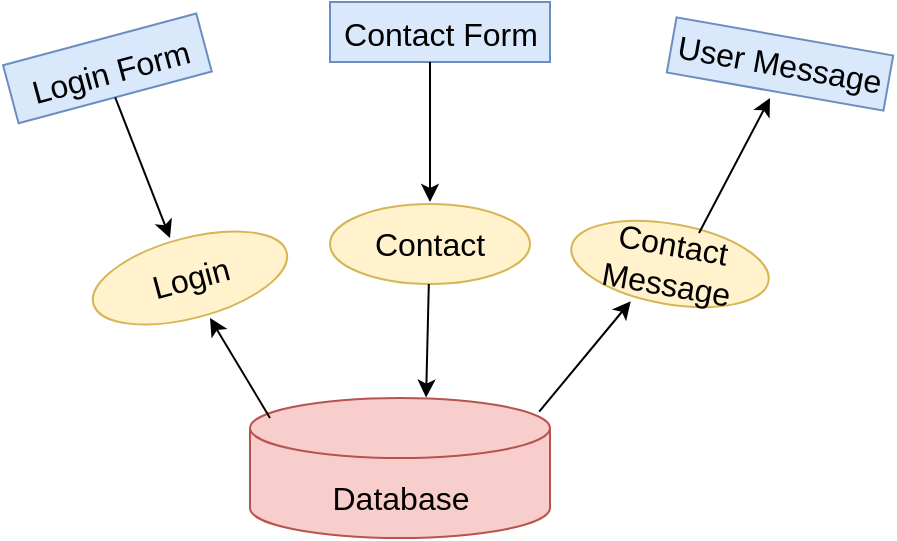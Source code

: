 <mxfile version="14.4.8" type="github" pages="2">
  <diagram id="hxi2fCgUnI-i9y5NMtJ3" name="Page-1">
    <mxGraphModel dx="1582" dy="954" grid="1" gridSize="10" guides="1" tooltips="1" connect="1" arrows="1" fold="1" page="1" pageScale="1" pageWidth="850" pageHeight="1100" math="0" shadow="0">
      <root>
        <mxCell id="0" />
        <mxCell id="1" parent="0" />
        <mxCell id="Qh9pc1T8GB9FEnfaFAYC-2" value="" style="shape=cylinder3;whiteSpace=wrap;html=1;boundedLbl=1;backgroundOutline=1;size=15;fillColor=#f8cecc;strokeColor=#b85450;" vertex="1" parent="1">
          <mxGeometry x="350" y="480" width="150" height="70" as="geometry" />
        </mxCell>
        <mxCell id="Qh9pc1T8GB9FEnfaFAYC-3" value="Database" style="text;html=1;align=center;verticalAlign=middle;resizable=0;points=[];autosize=1;fontSize=16;" vertex="1" parent="1">
          <mxGeometry x="385" y="520" width="80" height="20" as="geometry" />
        </mxCell>
        <mxCell id="Qh9pc1T8GB9FEnfaFAYC-5" value="" style="endArrow=classic;html=1;fontSize=16;" edge="1" parent="1">
          <mxGeometry width="50" height="50" relative="1" as="geometry">
            <mxPoint x="360" y="490" as="sourcePoint" />
            <mxPoint x="330" y="440" as="targetPoint" />
          </mxGeometry>
        </mxCell>
        <mxCell id="Qh9pc1T8GB9FEnfaFAYC-6" value="" style="ellipse;whiteSpace=wrap;html=1;fontSize=16;fillColor=#fff2cc;strokeColor=#d6b656;rotation=-15;" vertex="1" parent="1">
          <mxGeometry x="270" y="400" width="100" height="40" as="geometry" />
        </mxCell>
        <mxCell id="Qh9pc1T8GB9FEnfaFAYC-7" value="Login" style="text;html=1;align=center;verticalAlign=middle;resizable=0;points=[];autosize=1;fontSize=16;rotation=-15;" vertex="1" parent="1">
          <mxGeometry x="295" y="410" width="50" height="20" as="geometry" />
        </mxCell>
        <mxCell id="Qh9pc1T8GB9FEnfaFAYC-9" value="" style="rounded=0;whiteSpace=wrap;html=1;fontSize=16;fillColor=#dae8fc;strokeColor=#6c8ebf;rotation=-15;" vertex="1" parent="1">
          <mxGeometry x="228.71" y="300.17" width="100" height="30" as="geometry" />
        </mxCell>
        <mxCell id="Qh9pc1T8GB9FEnfaFAYC-10" value="Login Form" style="text;html=1;align=center;verticalAlign=middle;resizable=0;points=[];autosize=1;fontSize=16;rotation=-15;" vertex="1" parent="1">
          <mxGeometry x="230" y="307" width="100" height="20" as="geometry" />
        </mxCell>
        <mxCell id="Qh9pc1T8GB9FEnfaFAYC-11" value="" style="endArrow=classic;html=1;fontSize=16;exitX=0.5;exitY=1;exitDx=0;exitDy=0;" edge="1" parent="1" source="Qh9pc1T8GB9FEnfaFAYC-9">
          <mxGeometry width="50" height="50" relative="1" as="geometry">
            <mxPoint x="280" y="340" as="sourcePoint" />
            <mxPoint x="310" y="400" as="targetPoint" />
          </mxGeometry>
        </mxCell>
        <mxCell id="Qh9pc1T8GB9FEnfaFAYC-13" value="" style="rounded=0;whiteSpace=wrap;html=1;fontSize=16;fillColor=#dae8fc;strokeColor=#6c8ebf;" vertex="1" parent="1">
          <mxGeometry x="390" y="282" width="110" height="30" as="geometry" />
        </mxCell>
        <mxCell id="Qh9pc1T8GB9FEnfaFAYC-14" value="Contact Form" style="text;html=1;strokeColor=none;fillColor=none;align=center;verticalAlign=middle;whiteSpace=wrap;rounded=0;fontSize=16;" vertex="1" parent="1">
          <mxGeometry x="372.5" y="288" width="145" height="20" as="geometry" />
        </mxCell>
        <mxCell id="Qh9pc1T8GB9FEnfaFAYC-15" value="" style="endArrow=classic;html=1;fontSize=16;" edge="1" parent="1">
          <mxGeometry width="50" height="50" relative="1" as="geometry">
            <mxPoint x="440" y="312" as="sourcePoint" />
            <mxPoint x="440" y="382" as="targetPoint" />
          </mxGeometry>
        </mxCell>
        <mxCell id="Qh9pc1T8GB9FEnfaFAYC-16" value="" style="ellipse;whiteSpace=wrap;html=1;fontSize=16;fillColor=#fff2cc;strokeColor=#d6b656;" vertex="1" parent="1">
          <mxGeometry x="390" y="383" width="100" height="40" as="geometry" />
        </mxCell>
        <mxCell id="Qh9pc1T8GB9FEnfaFAYC-17" value="Contact" style="text;html=1;strokeColor=none;fillColor=none;align=center;verticalAlign=middle;whiteSpace=wrap;rounded=0;fontSize=16;" vertex="1" parent="1">
          <mxGeometry x="420" y="393" width="40" height="20" as="geometry" />
        </mxCell>
        <mxCell id="Qh9pc1T8GB9FEnfaFAYC-19" value="" style="endArrow=classic;html=1;fontSize=16;entryX=0.587;entryY=-0.003;entryDx=0;entryDy=0;entryPerimeter=0;" edge="1" parent="1" target="Qh9pc1T8GB9FEnfaFAYC-2">
          <mxGeometry width="50" height="50" relative="1" as="geometry">
            <mxPoint x="439.41" y="423" as="sourcePoint" />
            <mxPoint x="439.41" y="470" as="targetPoint" />
            <Array as="points" />
          </mxGeometry>
        </mxCell>
        <mxCell id="Qh9pc1T8GB9FEnfaFAYC-20" value="Contact Message" style="ellipse;whiteSpace=wrap;html=1;fontSize=16;fillColor=#fff2cc;strokeColor=#d6b656;rotation=10;" vertex="1" parent="1">
          <mxGeometry x="510" y="393" width="100" height="40" as="geometry" />
        </mxCell>
        <mxCell id="Qh9pc1T8GB9FEnfaFAYC-22" value="" style="endArrow=classic;html=1;fontSize=16;entryX=0.339;entryY=1.043;entryDx=0;entryDy=0;entryPerimeter=0;exitX=0.964;exitY=0.098;exitDx=0;exitDy=0;exitPerimeter=0;" edge="1" parent="1" source="Qh9pc1T8GB9FEnfaFAYC-2" target="Qh9pc1T8GB9FEnfaFAYC-20">
          <mxGeometry width="50" height="50" relative="1" as="geometry">
            <mxPoint x="500" y="480" as="sourcePoint" />
            <mxPoint x="480.0" y="440" as="targetPoint" />
          </mxGeometry>
        </mxCell>
        <mxCell id="Qh9pc1T8GB9FEnfaFAYC-25" value="User Message" style="rounded=0;whiteSpace=wrap;html=1;fontSize=16;fillColor=#dae8fc;strokeColor=#6c8ebf;rotation=10;" vertex="1" parent="1">
          <mxGeometry x="560" y="299" width="110" height="28" as="geometry" />
        </mxCell>
        <mxCell id="Qh9pc1T8GB9FEnfaFAYC-26" value="" style="endArrow=classic;html=1;fontSize=16;exitX=0.616;exitY=0.055;exitDx=0;exitDy=0;exitPerimeter=0;" edge="1" parent="1" source="Qh9pc1T8GB9FEnfaFAYC-20">
          <mxGeometry width="50" height="50" relative="1" as="geometry">
            <mxPoint x="580.0" y="363.27" as="sourcePoint" />
            <mxPoint x="610" y="330" as="targetPoint" />
          </mxGeometry>
        </mxCell>
      </root>
    </mxGraphModel>
  </diagram>
  <diagram id="WnAlb0yyAgPtq8_YSnJn" name="Page-2">
    <mxGraphModel dx="1318" dy="795" grid="1" gridSize="10" guides="1" tooltips="1" connect="1" arrows="1" fold="1" page="1" pageScale="1" pageWidth="850" pageHeight="1100" math="0" shadow="0">
      <root>
        <mxCell id="ucK1-6Pz3EiGGAW2FMsf-0" />
        <mxCell id="ucK1-6Pz3EiGGAW2FMsf-1" parent="ucK1-6Pz3EiGGAW2FMsf-0" />
        <mxCell id="ucK1-6Pz3EiGGAW2FMsf-2" value="" style="rounded=0;whiteSpace=wrap;html=1;fontSize=16;" vertex="1" parent="ucK1-6Pz3EiGGAW2FMsf-1">
          <mxGeometry x="40" y="70" width="80" height="40" as="geometry" />
        </mxCell>
        <mxCell id="ucK1-6Pz3EiGGAW2FMsf-3" value="" style="rounded=1;whiteSpace=wrap;html=1;fontSize=16;" vertex="1" parent="ucK1-6Pz3EiGGAW2FMsf-1">
          <mxGeometry x="20" y="20" width="620" height="120" as="geometry" />
        </mxCell>
        <mxCell id="ucK1-6Pz3EiGGAW2FMsf-4" value="Legend" style="text;html=1;strokeColor=none;fillColor=none;align=center;verticalAlign=middle;whiteSpace=wrap;rounded=0;fontSize=16;" vertex="1" parent="ucK1-6Pz3EiGGAW2FMsf-1">
          <mxGeometry x="210" y="30" width="40" height="20" as="geometry" />
        </mxCell>
        <mxCell id="ucK1-6Pz3EiGGAW2FMsf-5" value="Entity" style="rounded=0;whiteSpace=wrap;html=1;fontSize=16;fillColor=#d5e8d4;strokeColor=#82b366;" vertex="1" parent="ucK1-6Pz3EiGGAW2FMsf-1">
          <mxGeometry x="40" y="60" width="100" height="50" as="geometry" />
        </mxCell>
        <mxCell id="ucK1-6Pz3EiGGAW2FMsf-6" value="" style="rhombus;whiteSpace=wrap;html=1;fontSize=16;fillColor=#ffe6cc;strokeColor=#d79b00;" vertex="1" parent="ucK1-6Pz3EiGGAW2FMsf-1">
          <mxGeometry x="160" y="60" width="120" height="60" as="geometry" />
        </mxCell>
        <mxCell id="ucK1-6Pz3EiGGAW2FMsf-7" value="Action" style="text;html=1;strokeColor=none;fillColor=none;align=center;verticalAlign=middle;whiteSpace=wrap;rounded=0;fontSize=16;" vertex="1" parent="ucK1-6Pz3EiGGAW2FMsf-1">
          <mxGeometry x="200" y="80" width="40" height="20" as="geometry" />
        </mxCell>
        <mxCell id="ucK1-6Pz3EiGGAW2FMsf-8" value="" style="ellipse;whiteSpace=wrap;html=1;fontSize=16;fillColor=#e1d5e7;strokeColor=#9673a6;" vertex="1" parent="ucK1-6Pz3EiGGAW2FMsf-1">
          <mxGeometry x="292" y="62.5" width="110" height="55" as="geometry" />
        </mxCell>
        <mxCell id="ucK1-6Pz3EiGGAW2FMsf-9" value="Attribute" style="text;html=1;strokeColor=none;fillColor=none;align=center;verticalAlign=middle;whiteSpace=wrap;rounded=0;fontSize=16;" vertex="1" parent="ucK1-6Pz3EiGGAW2FMsf-1">
          <mxGeometry x="327" y="80" width="40" height="20" as="geometry" />
        </mxCell>
        <mxCell id="_WeJJXECPLrHCjNUVA2k-1" value="= One" style="text;html=1;strokeColor=none;fillColor=none;align=center;verticalAlign=middle;whiteSpace=wrap;rounded=0;" vertex="1" parent="ucK1-6Pz3EiGGAW2FMsf-1">
          <mxGeometry x="560" y="40" width="60" height="20" as="geometry" />
        </mxCell>
        <mxCell id="_WeJJXECPLrHCjNUVA2k-9" value="" style="endArrow=none;html=1;fontSize=16;" edge="1" parent="ucK1-6Pz3EiGGAW2FMsf-1">
          <mxGeometry width="50" height="50" relative="1" as="geometry">
            <mxPoint x="480" y="50" as="sourcePoint" />
            <mxPoint x="560" y="50" as="targetPoint" />
          </mxGeometry>
        </mxCell>
        <mxCell id="_WeJJXECPLrHCjNUVA2k-20" value="" style="endArrow=none;dashed=1;html=1;fontSize=16;" edge="1" parent="ucK1-6Pz3EiGGAW2FMsf-1">
          <mxGeometry width="50" height="50" relative="1" as="geometry">
            <mxPoint x="561" y="74.913" as="sourcePoint" />
            <mxPoint x="481" y="75" as="targetPoint" />
          </mxGeometry>
        </mxCell>
        <mxCell id="_WeJJXECPLrHCjNUVA2k-25" value="= Two" style="text;html=1;strokeColor=none;fillColor=none;align=center;verticalAlign=middle;whiteSpace=wrap;rounded=0;" vertex="1" parent="ucK1-6Pz3EiGGAW2FMsf-1">
          <mxGeometry x="560" y="62.5" width="60" height="20" as="geometry" />
        </mxCell>
        <mxCell id="_QPDVVkgIO5N65PyCMqD-4" value="" style="shape=link;html=1;fontSize=16;" edge="1" parent="ucK1-6Pz3EiGGAW2FMsf-1">
          <mxGeometry width="100" relative="1" as="geometry">
            <mxPoint x="480" y="100" as="sourcePoint" />
            <mxPoint x="560" y="100" as="targetPoint" />
          </mxGeometry>
        </mxCell>
        <mxCell id="_QPDVVkgIO5N65PyCMqD-5" value="= Three or more" style="text;html=1;strokeColor=none;fillColor=none;align=center;verticalAlign=middle;whiteSpace=wrap;rounded=0;" vertex="1" parent="ucK1-6Pz3EiGGAW2FMsf-1">
          <mxGeometry x="567" y="91.5" width="60" height="20" as="geometry" />
        </mxCell>
        <mxCell id="_QPDVVkgIO5N65PyCMqD-6" value="Client" style="rounded=0;whiteSpace=wrap;html=1;fontSize=16;fillColor=#d5e8d4;strokeColor=#82b366;" vertex="1" parent="ucK1-6Pz3EiGGAW2FMsf-1">
          <mxGeometry x="230" y="340" width="110" height="60" as="geometry" />
        </mxCell>
        <mxCell id="_QPDVVkgIO5N65PyCMqD-7" value="" style="endArrow=none;html=1;fontSize=16;" edge="1" parent="ucK1-6Pz3EiGGAW2FMsf-1" target="_QPDVVkgIO5N65PyCMqD-8">
          <mxGeometry width="50" height="50" relative="1" as="geometry">
            <mxPoint x="250" y="340" as="sourcePoint" />
            <mxPoint x="220" y="300" as="targetPoint" />
          </mxGeometry>
        </mxCell>
        <mxCell id="_QPDVVkgIO5N65PyCMqD-8" value="Name" style="ellipse;whiteSpace=wrap;html=1;fillColor=#e1d5e7;strokeColor=#9673a6;" vertex="1" parent="ucK1-6Pz3EiGGAW2FMsf-1">
          <mxGeometry x="160" y="260" width="80" height="40" as="geometry" />
        </mxCell>
        <mxCell id="_QPDVVkgIO5N65PyCMqD-9" value="" style="endArrow=none;html=1;fontSize=16;" edge="1" parent="ucK1-6Pz3EiGGAW2FMsf-1">
          <mxGeometry width="50" height="50" relative="1" as="geometry">
            <mxPoint x="269.17" y="340" as="sourcePoint" />
            <mxPoint x="269.17" y="280" as="targetPoint" />
          </mxGeometry>
        </mxCell>
        <mxCell id="_QPDVVkgIO5N65PyCMqD-10" value="Email" style="ellipse;whiteSpace=wrap;html=1;fontSize=16;fillColor=#e1d5e7;strokeColor=#9673a6;" vertex="1" parent="ucK1-6Pz3EiGGAW2FMsf-1">
          <mxGeometry x="235" y="240" width="70" height="40" as="geometry" />
        </mxCell>
        <mxCell id="_QPDVVkgIO5N65PyCMqD-11" value="" style="endArrow=none;html=1;fontSize=16;" edge="1" parent="ucK1-6Pz3EiGGAW2FMsf-1">
          <mxGeometry width="50" height="50" relative="1" as="geometry">
            <mxPoint x="290" y="340" as="sourcePoint" />
            <mxPoint x="340" y="290" as="targetPoint" />
          </mxGeometry>
        </mxCell>
        <mxCell id="_QPDVVkgIO5N65PyCMqD-13" value="Phone #" style="ellipse;whiteSpace=wrap;html=1;fontSize=16;fillColor=#e1d5e7;strokeColor=#9673a6;rotation=15;" vertex="1" parent="ucK1-6Pz3EiGGAW2FMsf-1">
          <mxGeometry x="310" y="260" width="80" height="40" as="geometry" />
        </mxCell>
        <mxCell id="_QPDVVkgIO5N65PyCMqD-15" value="" style="endArrow=none;html=1;fontSize=16;exitX=0;exitY=0.25;exitDx=0;exitDy=0;" edge="1" parent="ucK1-6Pz3EiGGAW2FMsf-1" source="_QPDVVkgIO5N65PyCMqD-6">
          <mxGeometry width="50" height="50" relative="1" as="geometry">
            <mxPoint x="235" y="360" as="sourcePoint" />
            <mxPoint x="160" y="340" as="targetPoint" />
          </mxGeometry>
        </mxCell>
        <mxCell id="_QPDVVkgIO5N65PyCMqD-16" value="Message" style="ellipse;whiteSpace=wrap;html=1;fontSize=16;fillColor=#e1d5e7;strokeColor=#9673a6;rotation=-65;" vertex="1" parent="ucK1-6Pz3EiGGAW2FMsf-1">
          <mxGeometry x="90" y="320" width="90" height="40" as="geometry" />
        </mxCell>
        <mxCell id="_QPDVVkgIO5N65PyCMqD-17" value="" style="shape=link;html=1;fontSize=16;" edge="1" parent="ucK1-6Pz3EiGGAW2FMsf-1">
          <mxGeometry width="100" relative="1" as="geometry">
            <mxPoint x="340" y="369.17" as="sourcePoint" />
            <mxPoint x="420" y="369.17" as="targetPoint" />
          </mxGeometry>
        </mxCell>
        <mxCell id="_QPDVVkgIO5N65PyCMqD-18" value="Sends message" style="rhombus;whiteSpace=wrap;html=1;fontSize=16;fillColor=#ffe6cc;strokeColor=#d79b00;" vertex="1" parent="ucK1-6Pz3EiGGAW2FMsf-1">
          <mxGeometry x="402" y="325" width="140" height="90" as="geometry" />
        </mxCell>
        <mxCell id="_QPDVVkgIO5N65PyCMqD-20" value="" style="shape=link;html=1;fontSize=16;" edge="1" parent="ucK1-6Pz3EiGGAW2FMsf-1">
          <mxGeometry width="100" relative="1" as="geometry">
            <mxPoint x="540" y="369.17" as="sourcePoint" />
            <mxPoint x="640" y="369.17" as="targetPoint" />
          </mxGeometry>
        </mxCell>
        <mxCell id="_QPDVVkgIO5N65PyCMqD-21" value="Server" style="rounded=0;whiteSpace=wrap;html=1;fontSize=16;fillColor=#d5e8d4;strokeColor=#82b366;" vertex="1" parent="ucK1-6Pz3EiGGAW2FMsf-1">
          <mxGeometry x="640" y="345" width="100" height="55" as="geometry" />
        </mxCell>
        <mxCell id="_QPDVVkgIO5N65PyCMqD-22" value="" style="endArrow=none;html=1;fontSize=16;" edge="1" parent="ucK1-6Pz3EiGGAW2FMsf-1">
          <mxGeometry width="50" height="50" relative="1" as="geometry">
            <mxPoint x="670" y="345" as="sourcePoint" />
            <mxPoint x="660" y="305" as="targetPoint" />
          </mxGeometry>
        </mxCell>
        <mxCell id="_QPDVVkgIO5N65PyCMqD-23" value="JSON" style="ellipse;whiteSpace=wrap;html=1;fontSize=16;fillColor=#e1d5e7;strokeColor=#9673a6;rotation=0;" vertex="1" parent="ucK1-6Pz3EiGGAW2FMsf-1">
          <mxGeometry x="610.14" y="270" width="80" height="40" as="geometry" />
        </mxCell>
        <mxCell id="YxRq5xqlYY5xmspfDB6_-0" value="Converts JSON" style="rhombus;whiteSpace=wrap;html=1;fontSize=16;fillColor=#ffe6cc;strokeColor=#d79b00;" vertex="1" parent="ucK1-6Pz3EiGGAW2FMsf-1">
          <mxGeometry x="625" y="490" width="130" height="70" as="geometry" />
        </mxCell>
        <mxCell id="YxRq5xqlYY5xmspfDB6_-1" value="" style="endArrow=none;html=1;fontSize=16;entryX=0.5;entryY=1;entryDx=0;entryDy=0;" edge="1" parent="ucK1-6Pz3EiGGAW2FMsf-1" target="YxRq5xqlYY5xmspfDB6_-0">
          <mxGeometry width="50" height="50" relative="1" as="geometry">
            <mxPoint x="690" y="630" as="sourcePoint" />
            <mxPoint x="570" y="520" as="targetPoint" />
          </mxGeometry>
        </mxCell>
        <mxCell id="YxRq5xqlYY5xmspfDB6_-3" value="" style="endArrow=none;html=1;fontSize=16;exitX=0.5;exitY=0;exitDx=0;exitDy=0;" edge="1" parent="ucK1-6Pz3EiGGAW2FMsf-1" source="YxRq5xqlYY5xmspfDB6_-0">
          <mxGeometry width="50" height="50" relative="1" as="geometry">
            <mxPoint x="640.14" y="450" as="sourcePoint" />
            <mxPoint x="690.14" y="400" as="targetPoint" />
          </mxGeometry>
        </mxCell>
        <mxCell id="YxRq5xqlYY5xmspfDB6_-4" value="&amp;nbsp;Read Message" style="rounded=0;whiteSpace=wrap;html=1;fontSize=16;fillColor=#d5e8d4;strokeColor=#82b366;" vertex="1" parent="ucK1-6Pz3EiGGAW2FMsf-1">
          <mxGeometry x="630" y="630" width="120" height="60" as="geometry" />
        </mxCell>
        <mxCell id="YxRq5xqlYY5xmspfDB6_-8" value="" style="endArrow=none;html=1;fontSize=16;exitX=0;exitY=1;exitDx=0;exitDy=0;" edge="1" parent="ucK1-6Pz3EiGGAW2FMsf-1" source="YxRq5xqlYY5xmspfDB6_-4">
          <mxGeometry width="50" height="50" relative="1" as="geometry">
            <mxPoint x="650" y="755" as="sourcePoint" />
            <mxPoint x="580" y="740" as="targetPoint" />
          </mxGeometry>
        </mxCell>
        <mxCell id="YxRq5xqlYY5xmspfDB6_-9" value="Message" style="ellipse;whiteSpace=wrap;html=1;fontSize=16;fillColor=#e1d5e7;strokeColor=#9673a6;rotation=45;" vertex="1" parent="ucK1-6Pz3EiGGAW2FMsf-1">
          <mxGeometry x="520" y="730" width="90" height="40" as="geometry" />
        </mxCell>
        <mxCell id="YxRq5xqlYY5xmspfDB6_-10" value="" style="endArrow=none;html=1;fontSize=16;exitX=0.25;exitY=1;exitDx=0;exitDy=0;entryX=0.5;entryY=0;entryDx=0;entryDy=0;" edge="1" parent="ucK1-6Pz3EiGGAW2FMsf-1" target="YxRq5xqlYY5xmspfDB6_-11" source="YxRq5xqlYY5xmspfDB6_-4">
          <mxGeometry width="50" height="50" relative="1" as="geometry">
            <mxPoint x="690" y="700" as="sourcePoint" />
            <mxPoint x="640" y="760" as="targetPoint" />
          </mxGeometry>
        </mxCell>
        <mxCell id="YxRq5xqlYY5xmspfDB6_-11" value="Name" style="ellipse;whiteSpace=wrap;html=1;fillColor=#e1d5e7;strokeColor=#9673a6;" vertex="1" parent="ucK1-6Pz3EiGGAW2FMsf-1">
          <mxGeometry x="610" y="760" width="80" height="40" as="geometry" />
        </mxCell>
        <mxCell id="YxRq5xqlYY5xmspfDB6_-13" value="" style="endArrow=none;html=1;fontSize=16;exitX=0.5;exitY=0;exitDx=0;exitDy=0;" edge="1" parent="ucK1-6Pz3EiGGAW2FMsf-1" source="YxRq5xqlYY5xmspfDB6_-14">
          <mxGeometry width="50" height="50" relative="1" as="geometry">
            <mxPoint x="710" y="750" as="sourcePoint" />
            <mxPoint x="710" y="690" as="targetPoint" />
          </mxGeometry>
        </mxCell>
        <mxCell id="YxRq5xqlYY5xmspfDB6_-14" value="Email" style="ellipse;whiteSpace=wrap;html=1;fontSize=16;fillColor=#e1d5e7;strokeColor=#9673a6;" vertex="1" parent="ucK1-6Pz3EiGGAW2FMsf-1">
          <mxGeometry x="685" y="750" width="65" height="40" as="geometry" />
        </mxCell>
        <mxCell id="YxRq5xqlYY5xmspfDB6_-17" value="" style="endArrow=none;html=1;fontSize=16;exitX=0;exitY=0.5;exitDx=0;exitDy=0;" edge="1" parent="ucK1-6Pz3EiGGAW2FMsf-1" source="YxRq5xqlYY5xmspfDB6_-4">
          <mxGeometry width="50" height="50" relative="1" as="geometry">
            <mxPoint x="500" y="670" as="sourcePoint" />
            <mxPoint x="550" y="620" as="targetPoint" />
          </mxGeometry>
        </mxCell>
        <mxCell id="YxRq5xqlYY5xmspfDB6_-18" value="Phone #" style="ellipse;whiteSpace=wrap;html=1;fontSize=16;fillColor=#e1d5e7;strokeColor=#9673a6;rotation=-45;" vertex="1" parent="ucK1-6Pz3EiGGAW2FMsf-1">
          <mxGeometry x="520" y="590" width="80" height="40" as="geometry" />
        </mxCell>
        <mxCell id="YxRq5xqlYY5xmspfDB6_-24" value="" style="endArrow=none;html=1;fontSize=16;" edge="1" parent="ucK1-6Pz3EiGGAW2FMsf-1">
          <mxGeometry width="50" height="50" relative="1" as="geometry">
            <mxPoint x="160" y="540" as="sourcePoint" />
            <mxPoint x="120" y="510" as="targetPoint" />
          </mxGeometry>
        </mxCell>
        <mxCell id="YxRq5xqlYY5xmspfDB6_-22" value="Username" style="ellipse;whiteSpace=wrap;html=1;fontSize=16;fillColor=#e1d5e7;strokeColor=#9673a6;rotation=-30;" vertex="1" parent="ucK1-6Pz3EiGGAW2FMsf-1">
          <mxGeometry x="70" y="480" width="80" height="40" as="geometry" />
        </mxCell>
        <mxCell id="YxRq5xqlYY5xmspfDB6_-25" value="" style="endArrow=none;html=1;fontSize=16;" edge="1" parent="ucK1-6Pz3EiGGAW2FMsf-1" source="YxRq5xqlYY5xmspfDB6_-27">
          <mxGeometry width="50" height="50" relative="1" as="geometry">
            <mxPoint x="235" y="540" as="sourcePoint" />
            <mxPoint x="285" y="490" as="targetPoint" />
            <Array as="points" />
          </mxGeometry>
        </mxCell>
        <mxCell id="YxRq5xqlYY5xmspfDB6_-27" value="Password" style="ellipse;whiteSpace=wrap;html=1;fontSize=16;fillColor=#e1d5e7;strokeColor=#9673a6;" vertex="1" parent="ucK1-6Pz3EiGGAW2FMsf-1">
          <mxGeometry x="240" y="460" width="90" height="40" as="geometry" />
        </mxCell>
        <mxCell id="YxRq5xqlYY5xmspfDB6_-29" value="" style="endArrow=none;html=1;fontSize=16;" edge="1" parent="ucK1-6Pz3EiGGAW2FMsf-1" target="YxRq5xqlYY5xmspfDB6_-27">
          <mxGeometry width="50" height="50" relative="1" as="geometry">
            <mxPoint x="235" y="540" as="sourcePoint" />
            <mxPoint x="285" y="490" as="targetPoint" />
            <Array as="points">
              <mxPoint x="275" y="500" />
            </Array>
          </mxGeometry>
        </mxCell>
        <mxCell id="YxRq5xqlYY5xmspfDB6_-21" value="User" style="rounded=0;whiteSpace=wrap;html=1;fontSize=16;fillColor=#d5e8d4;strokeColor=#82b366;" vertex="1" parent="ucK1-6Pz3EiGGAW2FMsf-1">
          <mxGeometry x="160" y="530" width="120" height="60" as="geometry" />
        </mxCell>
        <mxCell id="YxRq5xqlYY5xmspfDB6_-30" value="" style="shape=link;html=1;fontSize=16;entryX=0;entryY=1;entryDx=0;entryDy=0;" edge="1" parent="ucK1-6Pz3EiGGAW2FMsf-1" target="YxRq5xqlYY5xmspfDB6_-20">
          <mxGeometry width="100" relative="1" as="geometry">
            <mxPoint x="280" y="560" as="sourcePoint" />
            <mxPoint x="380" y="560" as="targetPoint" />
          </mxGeometry>
        </mxCell>
        <mxCell id="YxRq5xqlYY5xmspfDB6_-20" value="Logs in" style="rhombus;whiteSpace=wrap;html=1;fontSize=16;fillColor=#ffe6cc;strokeColor=#d79b00;" vertex="1" parent="ucK1-6Pz3EiGGAW2FMsf-1">
          <mxGeometry x="390" y="460" width="120" height="60" as="geometry" />
        </mxCell>
        <mxCell id="YxRq5xqlYY5xmspfDB6_-31" value="" style="endArrow=none;html=1;fontSize=16;entryX=0.25;entryY=1;entryDx=0;entryDy=0;" edge="1" parent="ucK1-6Pz3EiGGAW2FMsf-1" target="_QPDVVkgIO5N65PyCMqD-21">
          <mxGeometry width="50" height="50" relative="1" as="geometry">
            <mxPoint x="492" y="480" as="sourcePoint" />
            <mxPoint x="542" y="430" as="targetPoint" />
          </mxGeometry>
        </mxCell>
        <mxCell id="YxRq5xqlYY5xmspfDB6_-32" value="" style="shape=link;html=1;fontSize=16;" edge="1" parent="ucK1-6Pz3EiGGAW2FMsf-1">
          <mxGeometry width="100" relative="1" as="geometry">
            <mxPoint x="740" y="369.17" as="sourcePoint" />
            <mxPoint x="790.139" y="369.093" as="targetPoint" />
          </mxGeometry>
        </mxCell>
        <mxCell id="YxRq5xqlYY5xmspfDB6_-34" value="Stores Info" style="rhombus;whiteSpace=wrap;html=1;fontSize=16;fillColor=#ffe6cc;strokeColor=#d79b00;" vertex="1" parent="ucK1-6Pz3EiGGAW2FMsf-1">
          <mxGeometry x="780" y="327.5" width="130" height="82.5" as="geometry" />
        </mxCell>
        <mxCell id="YxRq5xqlYY5xmspfDB6_-36" value="Database" style="rounded=0;whiteSpace=wrap;html=1;fontSize=16;fillColor=#d5e8d4;strokeColor=#82b366;" vertex="1" parent="ucK1-6Pz3EiGGAW2FMsf-1">
          <mxGeometry x="1010" y="338.75" width="120" height="60" as="geometry" />
        </mxCell>
        <mxCell id="YxRq5xqlYY5xmspfDB6_-39" value="" style="shape=link;html=1;fontSize=16;" edge="1" parent="ucK1-6Pz3EiGGAW2FMsf-1">
          <mxGeometry width="100" relative="1" as="geometry">
            <mxPoint x="910" y="369.17" as="sourcePoint" />
            <mxPoint x="1010" y="369.17" as="targetPoint" />
          </mxGeometry>
        </mxCell>
        <mxCell id="YxRq5xqlYY5xmspfDB6_-40" value="" style="endArrow=none;html=1;fontSize=16;exitX=0.25;exitY=0;exitDx=0;exitDy=0;" edge="1" parent="ucK1-6Pz3EiGGAW2FMsf-1" source="YxRq5xqlYY5xmspfDB6_-36" target="YxRq5xqlYY5xmspfDB6_-41">
          <mxGeometry width="50" height="50" relative="1" as="geometry">
            <mxPoint x="1030" y="330" as="sourcePoint" />
            <mxPoint x="1010" y="270" as="targetPoint" />
          </mxGeometry>
        </mxCell>
        <mxCell id="YxRq5xqlYY5xmspfDB6_-41" value="Usernames" style="ellipse;whiteSpace=wrap;html=1;fillColor=#e1d5e7;strokeColor=#9673a6;" vertex="1" parent="ucK1-6Pz3EiGGAW2FMsf-1">
          <mxGeometry x="950" y="230" width="90" height="40" as="geometry" />
        </mxCell>
        <mxCell id="YxRq5xqlYY5xmspfDB6_-42" value="" style="endArrow=none;html=1;fontSize=16;exitX=0.5;exitY=0;exitDx=0;exitDy=0;" edge="1" parent="ucK1-6Pz3EiGGAW2FMsf-1" target="YxRq5xqlYY5xmspfDB6_-43" source="YxRq5xqlYY5xmspfDB6_-36">
          <mxGeometry width="50" height="50" relative="1" as="geometry">
            <mxPoint x="1110" y="338.75" as="sourcePoint" />
            <mxPoint x="1080" y="270" as="targetPoint" />
          </mxGeometry>
        </mxCell>
        <mxCell id="YxRq5xqlYY5xmspfDB6_-43" value="Passwords" style="ellipse;whiteSpace=wrap;html=1;fillColor=#e1d5e7;strokeColor=#9673a6;" vertex="1" parent="ucK1-6Pz3EiGGAW2FMsf-1">
          <mxGeometry x="1020" y="190" width="100" height="40" as="geometry" />
        </mxCell>
        <mxCell id="YxRq5xqlYY5xmspfDB6_-44" value="" style="endArrow=none;html=1;fontSize=16;" edge="1" parent="ucK1-6Pz3EiGGAW2FMsf-1">
          <mxGeometry width="50" height="50" relative="1" as="geometry">
            <mxPoint x="1090" y="338.75" as="sourcePoint" />
            <mxPoint x="1140" y="288.75" as="targetPoint" />
          </mxGeometry>
        </mxCell>
        <mxCell id="YxRq5xqlYY5xmspfDB6_-45" value="Client messages" style="ellipse;whiteSpace=wrap;html=1;fontSize=16;fillColor=#e1d5e7;strokeColor=#9673a6;rotation=15;" vertex="1" parent="ucK1-6Pz3EiGGAW2FMsf-1">
          <mxGeometry x="1100" y="250" width="110" height="50" as="geometry" />
        </mxCell>
        <mxCell id="YxRq5xqlYY5xmspfDB6_-46" value="" style="endArrow=none;html=1;fontSize=16;" edge="1" parent="ucK1-6Pz3EiGGAW2FMsf-1">
          <mxGeometry width="50" height="50" relative="1" as="geometry">
            <mxPoint x="1130" y="377.5" as="sourcePoint" />
            <mxPoint x="1200" y="350" as="targetPoint" />
          </mxGeometry>
        </mxCell>
        <mxCell id="YxRq5xqlYY5xmspfDB6_-47" value="Client info" style="ellipse;whiteSpace=wrap;html=1;fontSize=16;fillColor=#e1d5e7;strokeColor=#9673a6;rotation=45;" vertex="1" parent="ucK1-6Pz3EiGGAW2FMsf-1">
          <mxGeometry x="1175" y="320" width="100" height="45" as="geometry" />
        </mxCell>
        <mxCell id="YxRq5xqlYY5xmspfDB6_-48" value="" style="endArrow=none;html=1;fontSize=16;entryX=0.25;entryY=1;entryDx=0;entryDy=0;exitX=1;exitY=0;exitDx=0;exitDy=0;" edge="1" parent="ucK1-6Pz3EiGGAW2FMsf-1" source="YxRq5xqlYY5xmspfDB6_-0" target="YxRq5xqlYY5xmspfDB6_-36">
          <mxGeometry width="50" height="50" relative="1" as="geometry">
            <mxPoint x="750" y="530" as="sourcePoint" />
            <mxPoint x="760" y="490" as="targetPoint" />
          </mxGeometry>
        </mxCell>
        <mxCell id="YxRq5xqlYY5xmspfDB6_-52" value="" style="shape=link;html=1;fontSize=16;exitX=0.5;exitY=1;exitDx=0;exitDy=0;" edge="1" parent="ucK1-6Pz3EiGGAW2FMsf-1" source="YxRq5xqlYY5xmspfDB6_-21" target="YxRq5xqlYY5xmspfDB6_-53">
          <mxGeometry width="100" relative="1" as="geometry">
            <mxPoint x="200" y="630" as="sourcePoint" />
            <mxPoint x="260" y="700" as="targetPoint" />
          </mxGeometry>
        </mxCell>
        <mxCell id="YxRq5xqlYY5xmspfDB6_-53" value="Creates account" style="rhombus;whiteSpace=wrap;html=1;fillColor=#ffe6cc;strokeColor=#d79b00;" vertex="1" parent="ucK1-6Pz3EiGGAW2FMsf-1">
          <mxGeometry x="130" y="740" width="150" height="80" as="geometry" />
        </mxCell>
        <mxCell id="YxRq5xqlYY5xmspfDB6_-54" value="" style="shape=link;html=1;fontSize=16;exitX=0.5;exitY=0;exitDx=0;exitDy=0;" edge="1" parent="ucK1-6Pz3EiGGAW2FMsf-1" source="YxRq5xqlYY5xmspfDB6_-53" target="_QPDVVkgIO5N65PyCMqD-21">
          <mxGeometry width="100" relative="1" as="geometry">
            <mxPoint x="310" y="680" as="sourcePoint" />
            <mxPoint x="410" y="680" as="targetPoint" />
            <Array as="points">
              <mxPoint x="655" y="410" />
            </Array>
          </mxGeometry>
        </mxCell>
        <mxCell id="YxRq5xqlYY5xmspfDB6_-55" value="" style="endArrow=none;html=1;fontSize=16;exitX=0;exitY=1;exitDx=0;exitDy=0;" edge="1" parent="ucK1-6Pz3EiGGAW2FMsf-1">
          <mxGeometry width="50" height="50" relative="1" as="geometry">
            <mxPoint x="150" y="970" as="sourcePoint" />
            <mxPoint x="102.5" y="990" as="targetPoint" />
          </mxGeometry>
        </mxCell>
        <mxCell id="YxRq5xqlYY5xmspfDB6_-56" value="Username" style="ellipse;whiteSpace=wrap;html=1;fontSize=16;fillColor=#e1d5e7;strokeColor=#9673a6;rotation=45;" vertex="1" parent="ucK1-6Pz3EiGGAW2FMsf-1">
          <mxGeometry x="52.5" y="980" width="80" height="40" as="geometry" />
        </mxCell>
        <mxCell id="YxRq5xqlYY5xmspfDB6_-60" value="" style="endArrow=none;html=1;fontSize=16;" edge="1" parent="ucK1-6Pz3EiGGAW2FMsf-1">
          <mxGeometry width="50" height="50" relative="1" as="geometry">
            <mxPoint x="292.33" y="1022.09" as="sourcePoint" />
            <mxPoint x="250.004" y="969.997" as="targetPoint" />
          </mxGeometry>
        </mxCell>
        <mxCell id="YxRq5xqlYY5xmspfDB6_-61" value="Password" style="ellipse;whiteSpace=wrap;html=1;fontSize=16;fillColor=#e1d5e7;strokeColor=#9673a6;" vertex="1" parent="ucK1-6Pz3EiGGAW2FMsf-1">
          <mxGeometry x="252.33" y="1012.09" width="90" height="40" as="geometry" />
        </mxCell>
        <mxCell id="YxRq5xqlYY5xmspfDB6_-64" value="" style="shape=link;html=1;fontSize=16;entryX=0.5;entryY=1;entryDx=0;entryDy=0;" edge="1" parent="ucK1-6Pz3EiGGAW2FMsf-1" target="YxRq5xqlYY5xmspfDB6_-53">
          <mxGeometry width="100" relative="1" as="geometry">
            <mxPoint x="205" y="930" as="sourcePoint" />
            <mxPoint x="235" y="900" as="targetPoint" />
          </mxGeometry>
        </mxCell>
        <mxCell id="YxRq5xqlYY5xmspfDB6_-65" value="New User" style="rounded=0;whiteSpace=wrap;html=1;fontSize=16;fillColor=#d5e8d4;strokeColor=#82b366;" vertex="1" parent="ucK1-6Pz3EiGGAW2FMsf-1">
          <mxGeometry x="145" y="910" width="120" height="60" as="geometry" />
        </mxCell>
        <mxCell id="YxRq5xqlYY5xmspfDB6_-67" value="" style="shape=link;html=1;fontSize=16;exitX=1;exitY=0;exitDx=0;exitDy=0;" edge="1" parent="ucK1-6Pz3EiGGAW2FMsf-1" source="YxRq5xqlYY5xmspfDB6_-65" target="YxRq5xqlYY5xmspfDB6_-20">
          <mxGeometry width="100" relative="1" as="geometry">
            <mxPoint x="267" y="930" as="sourcePoint" />
            <mxPoint x="367" y="930" as="targetPoint" />
          </mxGeometry>
        </mxCell>
        <mxCell id="YxRq5xqlYY5xmspfDB6_-68" value="" style="shape=link;html=1;fontSize=16;entryX=0.5;entryY=1;entryDx=0;entryDy=0;" edge="1" parent="ucK1-6Pz3EiGGAW2FMsf-1" target="YxRq5xqlYY5xmspfDB6_-36">
          <mxGeometry width="100" relative="1" as="geometry">
            <mxPoint x="970" y="510" as="sourcePoint" />
            <mxPoint x="1070" y="490" as="targetPoint" />
          </mxGeometry>
        </mxCell>
        <mxCell id="YxRq5xqlYY5xmspfDB6_-69" value="Confirms login" style="rhombus;whiteSpace=wrap;html=1;fontSize=16;fillColor=#ffe6cc;strokeColor=#d79b00;" vertex="1" parent="ucK1-6Pz3EiGGAW2FMsf-1">
          <mxGeometry x="910" y="480" width="130" height="70" as="geometry" />
        </mxCell>
        <mxCell id="YxRq5xqlYY5xmspfDB6_-70" value="" style="shape=link;html=1;fontSize=16;exitX=0.5;exitY=1;exitDx=0;exitDy=0;" edge="1" parent="ucK1-6Pz3EiGGAW2FMsf-1" source="YxRq5xqlYY5xmspfDB6_-71">
          <mxGeometry width="100" relative="1" as="geometry">
            <mxPoint x="1080" y="430" as="sourcePoint" />
            <mxPoint x="1140" y="530" as="targetPoint" />
          </mxGeometry>
        </mxCell>
        <mxCell id="YxRq5xqlYY5xmspfDB6_-71" value="Denies login" style="rhombus;whiteSpace=wrap;html=1;fontSize=16;fillColor=#ffe6cc;strokeColor=#d79b00;" vertex="1" parent="ucK1-6Pz3EiGGAW2FMsf-1">
          <mxGeometry x="1070" y="490" width="120" height="80" as="geometry" />
        </mxCell>
        <mxCell id="YxRq5xqlYY5xmspfDB6_-72" value="" style="shape=link;html=1;fontSize=16;exitX=0.5;exitY=1;exitDx=0;exitDy=0;" edge="1" parent="ucK1-6Pz3EiGGAW2FMsf-1" source="YxRq5xqlYY5xmspfDB6_-36" target="YxRq5xqlYY5xmspfDB6_-71">
          <mxGeometry width="100" relative="1" as="geometry">
            <mxPoint x="1070" y="398.75" as="sourcePoint" />
            <mxPoint x="1140" y="530" as="targetPoint" />
          </mxGeometry>
        </mxCell>
        <mxCell id="YxRq5xqlYY5xmspfDB6_-74" value="" style="shape=link;html=1;fontSize=16;entryX=0;entryY=1;entryDx=0;entryDy=0;" edge="1" parent="ucK1-6Pz3EiGGAW2FMsf-1" target="YxRq5xqlYY5xmspfDB6_-69">
          <mxGeometry width="100" relative="1" as="geometry">
            <mxPoint x="940" y="650" as="sourcePoint" />
            <mxPoint x="850" y="659.17" as="targetPoint" />
          </mxGeometry>
        </mxCell>
        <mxCell id="YxRq5xqlYY5xmspfDB6_-76" value="" style="shape=link;html=1;fontSize=16;entryX=0.5;entryY=1;entryDx=0;entryDy=0;" edge="1" parent="ucK1-6Pz3EiGGAW2FMsf-1" target="YxRq5xqlYY5xmspfDB6_-71">
          <mxGeometry width="100" relative="1" as="geometry">
            <mxPoint x="1130" y="650" as="sourcePoint" />
            <mxPoint x="1160" y="609.17" as="targetPoint" />
          </mxGeometry>
        </mxCell>
        <mxCell id="YxRq5xqlYY5xmspfDB6_-77" value="Failed to log in" style="rounded=0;whiteSpace=wrap;html=1;fontSize=16;fillColor=#d5e8d4;strokeColor=#82b366;" vertex="1" parent="ucK1-6Pz3EiGGAW2FMsf-1">
          <mxGeometry x="1070" y="640" width="120" height="60" as="geometry" />
        </mxCell>
        <mxCell id="YxRq5xqlYY5xmspfDB6_-78" value="" style="endArrow=none;html=1;fontSize=16;" edge="1" parent="ucK1-6Pz3EiGGAW2FMsf-1">
          <mxGeometry width="50" height="50" relative="1" as="geometry">
            <mxPoint x="1215" y="730" as="sourcePoint" />
            <mxPoint x="1175" y="700" as="targetPoint" />
          </mxGeometry>
        </mxCell>
        <mxCell id="YxRq5xqlYY5xmspfDB6_-79" value="Username" style="ellipse;whiteSpace=wrap;html=1;fontSize=16;fillColor=#e1d5e7;strokeColor=#9673a6;rotation=-30;" vertex="1" parent="ucK1-6Pz3EiGGAW2FMsf-1">
          <mxGeometry x="1180" y="720" width="80" height="40" as="geometry" />
        </mxCell>
      </root>
    </mxGraphModel>
  </diagram>
</mxfile>
